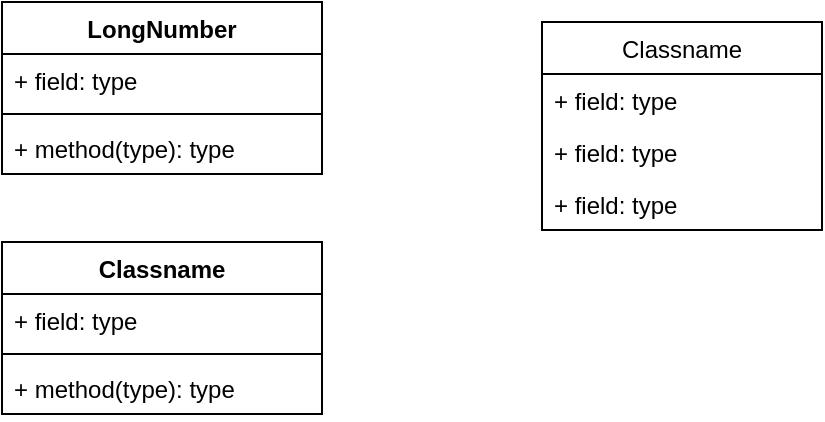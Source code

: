 <mxfile version="14.1.9" type="github">
  <diagram name="Page-1" id="e7e014a7-5840-1c2e-5031-d8a46d1fe8dd">
    <mxGraphModel dx="1038" dy="548" grid="1" gridSize="10" guides="1" tooltips="1" connect="1" arrows="1" fold="1" page="1" pageScale="1" pageWidth="1169" pageHeight="826" background="#ffffff" math="0" shadow="0">
      <root>
        <mxCell id="0" />
        <mxCell id="1" parent="0" />
        <mxCell id="RiwZxE8X9bk74-8BF_xY-43" value="LongNumber" style="swimlane;fontStyle=1;align=center;verticalAlign=top;childLayout=stackLayout;horizontal=1;startSize=26;horizontalStack=0;resizeParent=1;resizeParentMax=0;resizeLast=0;collapsible=1;marginBottom=0;" vertex="1" parent="1">
          <mxGeometry x="160" y="80" width="160" height="86" as="geometry" />
        </mxCell>
        <object label="+ field: type" Mantissa="*char" Exponent="*char" Attributes="struct" placeholders="1" id="RiwZxE8X9bk74-8BF_xY-44">
          <mxCell style="text;strokeColor=none;fillColor=none;align=left;verticalAlign=top;spacingLeft=4;spacingRight=4;overflow=hidden;rotatable=0;points=[[0,0.5],[1,0.5]];portConstraint=eastwest;" vertex="1" parent="RiwZxE8X9bk74-8BF_xY-43">
            <mxGeometry y="26" width="160" height="26" as="geometry" />
          </mxCell>
        </object>
        <mxCell id="RiwZxE8X9bk74-8BF_xY-45" value="" style="line;strokeWidth=1;fillColor=none;align=left;verticalAlign=middle;spacingTop=-1;spacingLeft=3;spacingRight=3;rotatable=0;labelPosition=right;points=[];portConstraint=eastwest;" vertex="1" parent="RiwZxE8X9bk74-8BF_xY-43">
          <mxGeometry y="52" width="160" height="8" as="geometry" />
        </mxCell>
        <mxCell id="RiwZxE8X9bk74-8BF_xY-46" value="+ method(type): type" style="text;strokeColor=none;fillColor=none;align=left;verticalAlign=top;spacingLeft=4;spacingRight=4;overflow=hidden;rotatable=0;points=[[0,0.5],[1,0.5]];portConstraint=eastwest;" vertex="1" parent="RiwZxE8X9bk74-8BF_xY-43">
          <mxGeometry y="60" width="160" height="26" as="geometry" />
        </mxCell>
        <mxCell id="RiwZxE8X9bk74-8BF_xY-47" value="Classname" style="swimlane;fontStyle=0;childLayout=stackLayout;horizontal=1;startSize=26;fillColor=none;horizontalStack=0;resizeParent=1;resizeParentMax=0;resizeLast=0;collapsible=1;marginBottom=0;" vertex="1" parent="1">
          <mxGeometry x="430" y="90" width="140" height="104" as="geometry" />
        </mxCell>
        <object label="+ field: type" Name="char[]" Surname="char[]" id="RiwZxE8X9bk74-8BF_xY-48">
          <mxCell style="text;strokeColor=none;fillColor=none;align=left;verticalAlign=top;spacingLeft=4;spacingRight=4;overflow=hidden;rotatable=0;points=[[0,0.5],[1,0.5]];portConstraint=eastwest;" vertex="1" parent="RiwZxE8X9bk74-8BF_xY-47">
            <mxGeometry y="26" width="140" height="26" as="geometry" />
          </mxCell>
        </object>
        <mxCell id="RiwZxE8X9bk74-8BF_xY-49" value="+ field: type" style="text;strokeColor=none;fillColor=none;align=left;verticalAlign=top;spacingLeft=4;spacingRight=4;overflow=hidden;rotatable=0;points=[[0,0.5],[1,0.5]];portConstraint=eastwest;" vertex="1" parent="RiwZxE8X9bk74-8BF_xY-47">
          <mxGeometry y="52" width="140" height="26" as="geometry" />
        </mxCell>
        <mxCell id="RiwZxE8X9bk74-8BF_xY-50" value="+ field: type" style="text;strokeColor=none;fillColor=none;align=left;verticalAlign=top;spacingLeft=4;spacingRight=4;overflow=hidden;rotatable=0;points=[[0,0.5],[1,0.5]];portConstraint=eastwest;" vertex="1" parent="RiwZxE8X9bk74-8BF_xY-47">
          <mxGeometry y="78" width="140" height="26" as="geometry" />
        </mxCell>
        <mxCell id="RiwZxE8X9bk74-8BF_xY-51" value="Classname" style="swimlane;fontStyle=1;align=center;verticalAlign=top;childLayout=stackLayout;horizontal=1;startSize=26;horizontalStack=0;resizeParent=1;resizeParentMax=0;resizeLast=0;collapsible=1;marginBottom=0;" vertex="1" parent="1">
          <mxGeometry x="160" y="200" width="160" height="86" as="geometry" />
        </mxCell>
        <mxCell id="RiwZxE8X9bk74-8BF_xY-52" value="+ field: type" style="text;strokeColor=none;fillColor=none;align=left;verticalAlign=top;spacingLeft=4;spacingRight=4;overflow=hidden;rotatable=0;points=[[0,0.5],[1,0.5]];portConstraint=eastwest;" vertex="1" parent="RiwZxE8X9bk74-8BF_xY-51">
          <mxGeometry y="26" width="160" height="26" as="geometry" />
        </mxCell>
        <mxCell id="RiwZxE8X9bk74-8BF_xY-53" value="" style="line;strokeWidth=1;fillColor=none;align=left;verticalAlign=middle;spacingTop=-1;spacingLeft=3;spacingRight=3;rotatable=0;labelPosition=right;points=[];portConstraint=eastwest;" vertex="1" parent="RiwZxE8X9bk74-8BF_xY-51">
          <mxGeometry y="52" width="160" height="8" as="geometry" />
        </mxCell>
        <mxCell id="RiwZxE8X9bk74-8BF_xY-54" value="+ method(type): type" style="text;strokeColor=none;fillColor=none;align=left;verticalAlign=top;spacingLeft=4;spacingRight=4;overflow=hidden;rotatable=0;points=[[0,0.5],[1,0.5]];portConstraint=eastwest;" vertex="1" parent="RiwZxE8X9bk74-8BF_xY-51">
          <mxGeometry y="60" width="160" height="26" as="geometry" />
        </mxCell>
      </root>
    </mxGraphModel>
  </diagram>
</mxfile>

